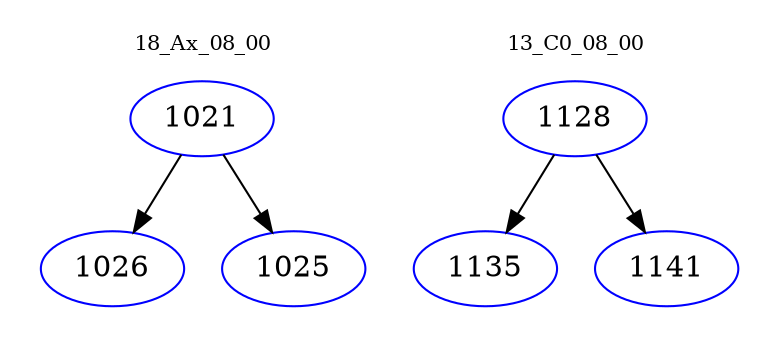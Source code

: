 digraph{
subgraph cluster_0 {
color = white
label = "18_Ax_08_00";
fontsize=10;
T0_1021 [label="1021", color="blue"]
T0_1021 -> T0_1026 [color="black"]
T0_1026 [label="1026", color="blue"]
T0_1021 -> T0_1025 [color="black"]
T0_1025 [label="1025", color="blue"]
}
subgraph cluster_1 {
color = white
label = "13_C0_08_00";
fontsize=10;
T1_1128 [label="1128", color="blue"]
T1_1128 -> T1_1135 [color="black"]
T1_1135 [label="1135", color="blue"]
T1_1128 -> T1_1141 [color="black"]
T1_1141 [label="1141", color="blue"]
}
}
